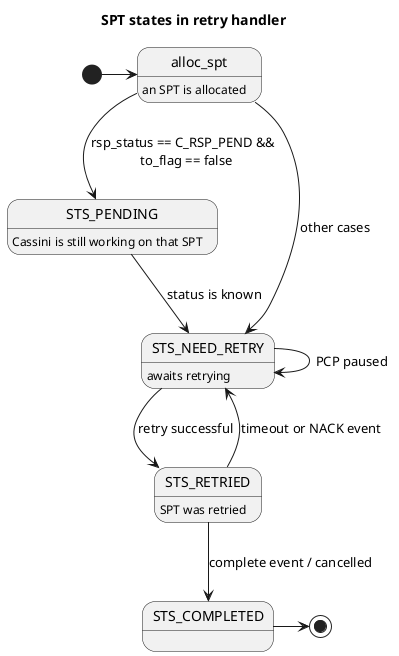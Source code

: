 @startuml

title SPT states in retry handler

[*] -> alloc_spt

alloc_spt : an SPT is allocated
alloc_spt --> STS_PENDING : rsp_status == C_RSP_PEND && \n to_flag == false
alloc_spt --> STS_NEED_RETRY : other cases

STS_PENDING : Cassini is still working on that SPT
STS_PENDING --> STS_NEED_RETRY : status is known

STS_NEED_RETRY : awaits retrying
STS_NEED_RETRY --> STS_RETRIED : retry successful
STS_NEED_RETRY --> STS_NEED_RETRY : PCP paused

STS_RETRIED : SPT was retried
STS_RETRIED --> STS_NEED_RETRY : timeout or NACK event
STS_RETRIED --> STS_COMPLETED : complete event / cancelled

STS_COMPLETED -> [*]

@enduml

